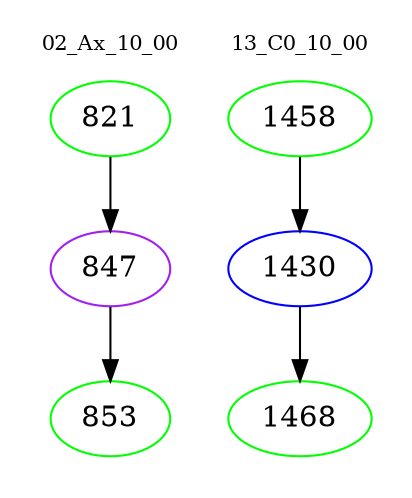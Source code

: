 digraph{
subgraph cluster_0 {
color = white
label = "02_Ax_10_00";
fontsize=10;
T0_821 [label="821", color="green"]
T0_821 -> T0_847 [color="black"]
T0_847 [label="847", color="purple"]
T0_847 -> T0_853 [color="black"]
T0_853 [label="853", color="green"]
}
subgraph cluster_1 {
color = white
label = "13_C0_10_00";
fontsize=10;
T1_1458 [label="1458", color="green"]
T1_1458 -> T1_1430 [color="black"]
T1_1430 [label="1430", color="blue"]
T1_1430 -> T1_1468 [color="black"]
T1_1468 [label="1468", color="green"]
}
}
